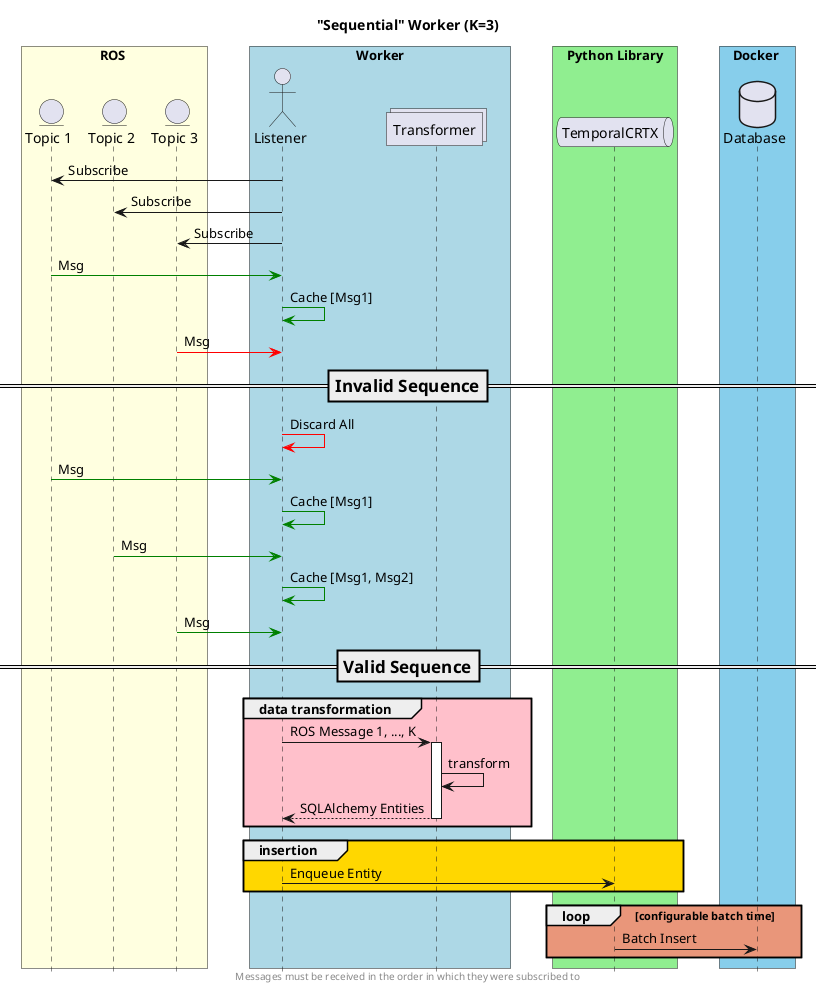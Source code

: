 @startuml


title "Sequential" Worker (K=3)
footer Messages must be received in the order in which they were subscribed to

hide footbox
skinparam BoxPadding 20
skinparam BoxMargin 10
skinparam ParticipantPadding 20

box ROS #LightYellow
  entity rn as "Topic 1"
  entity rn2 as "Topic 2"
  entity rnN as "Topic 3"
end box

box "Worker" #LightBlue

  actor wk as "Listener"
    wk -> rn : Subscribe
    wk -> rn2 : Subscribe
    wk -> rnN : Subscribe
  collections Transformer
end box

box "Python Library" #LightGreen
  queue TemporalCRTX
end box

box Docker #SkyBlue
  database Database
end box


rn -[#Green]> wk : Msg
wk -[#Green]> wk : Cache [Msg1]

rnN -[#Red]> wk: Msg
===Invalid Sequence==
wk -[#Red]> wk : Discard All

rn -[#Green]> wk : Msg
wk -[#Green]> wk : Cache [Msg1]

rn2 -[#Green]> wk: Msg
wk -[#Green]> wk : Cache [Msg1, Msg2]
rnN -[#Green]> wk: Msg
===Valid Sequence==

group #pink data transformation
  wk -> Transformer : ROS Message 1, ..., K
  activate Transformer

  Transformer -> Transformer : transform
  return SQLAlchemy Entities

  deactivate Transformer
end

group #gold insertion
wk -> TemporalCRTX : Enqueue Entity
end

loop #DarkSalmon configurable batch time
      TemporalCRTX -> Database : Batch Insert
end


@enduml